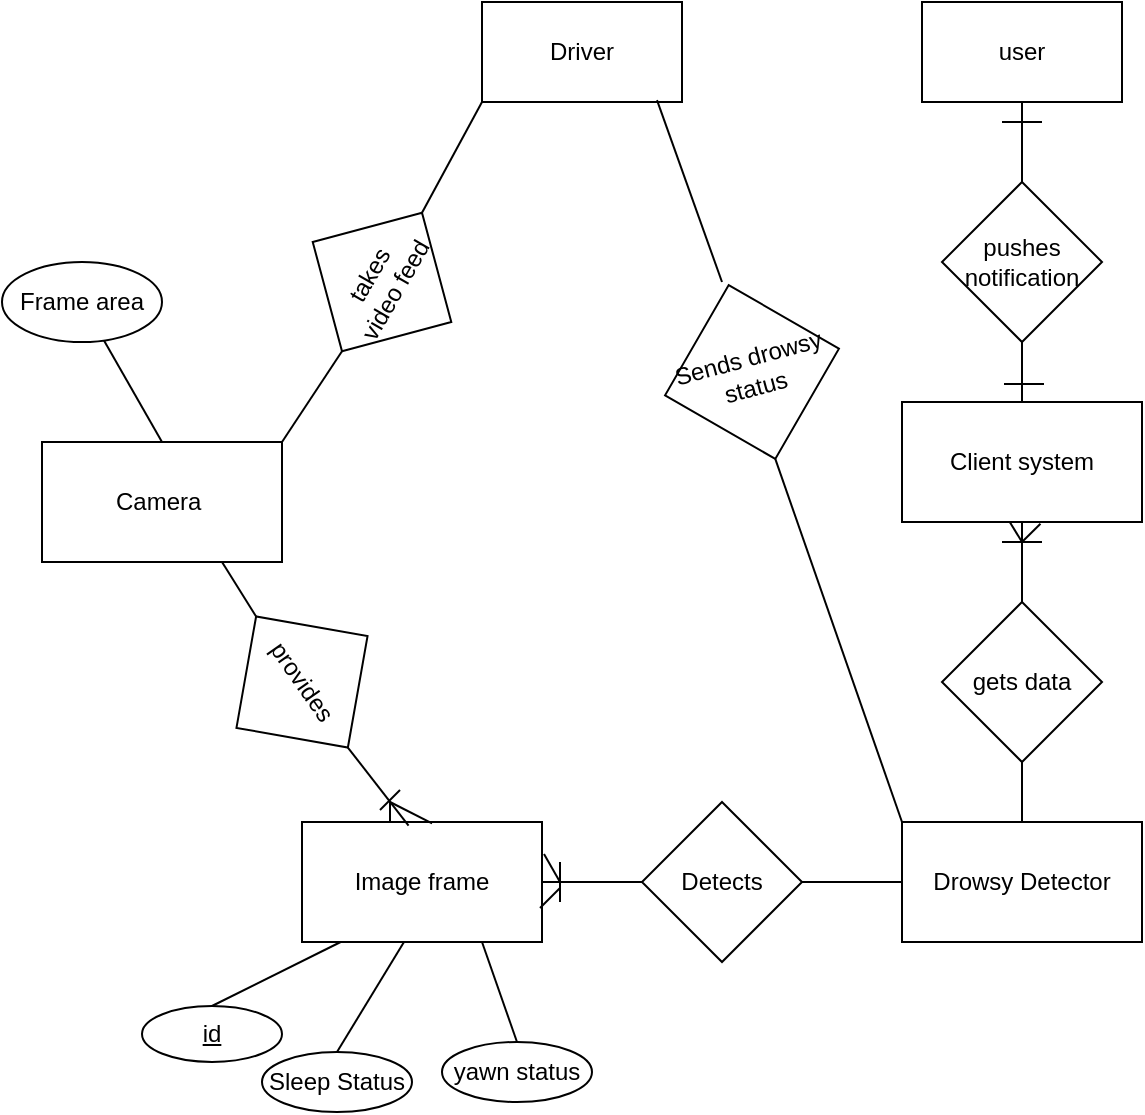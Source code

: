 <mxfile version="14.1.8" type="github">
  <diagram id="8_Z7mxx_kXca3jS-J0yV" name="Page-1">
    <mxGraphModel dx="1019" dy="475" grid="1" gridSize="10" guides="1" tooltips="1" connect="1" arrows="1" fold="1" page="1" pageScale="1" pageWidth="850" pageHeight="1100" math="0" shadow="0">
      <root>
        <mxCell id="0" />
        <mxCell id="1" parent="0" />
        <mxCell id="MXgVKCIoXuyAriWW6fJh-1" value="Camera&amp;nbsp;" style="rounded=0;whiteSpace=wrap;html=1;" vertex="1" parent="1">
          <mxGeometry x="100" y="240" width="120" height="60" as="geometry" />
        </mxCell>
        <mxCell id="MXgVKCIoXuyAriWW6fJh-2" value="Driver" style="rounded=0;whiteSpace=wrap;html=1;" vertex="1" parent="1">
          <mxGeometry x="320" y="20" width="100" height="50" as="geometry" />
        </mxCell>
        <mxCell id="MXgVKCIoXuyAriWW6fJh-3" value="Image frame" style="rounded=0;whiteSpace=wrap;html=1;" vertex="1" parent="1">
          <mxGeometry x="230" y="430" width="120" height="60" as="geometry" />
        </mxCell>
        <mxCell id="MXgVKCIoXuyAriWW6fJh-4" value="Frame area" style="ellipse;whiteSpace=wrap;html=1;" vertex="1" parent="1">
          <mxGeometry x="80" y="150" width="80" height="40" as="geometry" />
        </mxCell>
        <mxCell id="MXgVKCIoXuyAriWW6fJh-5" value="" style="endArrow=none;html=1;exitX=0.5;exitY=0;exitDx=0;exitDy=0;" edge="1" parent="1" source="MXgVKCIoXuyAriWW6fJh-1" target="MXgVKCIoXuyAriWW6fJh-4">
          <mxGeometry width="50" height="50" relative="1" as="geometry">
            <mxPoint x="120" y="200" as="sourcePoint" />
            <mxPoint x="170" y="150" as="targetPoint" />
          </mxGeometry>
        </mxCell>
        <mxCell id="MXgVKCIoXuyAriWW6fJh-9" value="takes&lt;br&gt;video feed&lt;br&gt;" style="rhombus;whiteSpace=wrap;html=1;rotation=-60;" vertex="1" parent="1">
          <mxGeometry x="230" y="120" width="80" height="80" as="geometry" />
        </mxCell>
        <mxCell id="MXgVKCIoXuyAriWW6fJh-11" value="" style="endArrow=none;html=1;exitX=1;exitY=0;exitDx=0;exitDy=0;entryX=0;entryY=0.5;entryDx=0;entryDy=0;" edge="1" parent="1" source="MXgVKCIoXuyAriWW6fJh-1" target="MXgVKCIoXuyAriWW6fJh-9">
          <mxGeometry width="50" height="50" relative="1" as="geometry">
            <mxPoint x="260" y="270" as="sourcePoint" />
            <mxPoint x="310" y="220" as="targetPoint" />
          </mxGeometry>
        </mxCell>
        <mxCell id="MXgVKCIoXuyAriWW6fJh-13" value="" style="endArrow=none;html=1;exitX=1;exitY=0.5;exitDx=0;exitDy=0;entryX=0;entryY=1;entryDx=0;entryDy=0;" edge="1" parent="1" source="MXgVKCIoXuyAriWW6fJh-9" target="MXgVKCIoXuyAriWW6fJh-2">
          <mxGeometry width="50" height="50" relative="1" as="geometry">
            <mxPoint x="360" y="150" as="sourcePoint" />
            <mxPoint x="410" y="100" as="targetPoint" />
          </mxGeometry>
        </mxCell>
        <mxCell id="MXgVKCIoXuyAriWW6fJh-14" value="provides" style="rhombus;whiteSpace=wrap;html=1;rotation=55;" vertex="1" parent="1">
          <mxGeometry x="190" y="320" width="80" height="80" as="geometry" />
        </mxCell>
        <mxCell id="MXgVKCIoXuyAriWW6fJh-16" value="" style="endArrow=none;html=1;exitX=1;exitY=0.5;exitDx=0;exitDy=0;entryX=0.444;entryY=0.031;entryDx=0;entryDy=0;entryPerimeter=0;" edge="1" parent="1" source="MXgVKCIoXuyAriWW6fJh-14" target="MXgVKCIoXuyAriWW6fJh-3">
          <mxGeometry width="50" height="50" relative="1" as="geometry">
            <mxPoint x="380" y="360" as="sourcePoint" />
            <mxPoint x="430" y="310" as="targetPoint" />
          </mxGeometry>
        </mxCell>
        <mxCell id="MXgVKCIoXuyAriWW6fJh-21" value="Drowsy Detector" style="rounded=0;whiteSpace=wrap;html=1;" vertex="1" parent="1">
          <mxGeometry x="530" y="430" width="120" height="60" as="geometry" />
        </mxCell>
        <mxCell id="MXgVKCIoXuyAriWW6fJh-22" value="Detects" style="rhombus;whiteSpace=wrap;html=1;rotation=0;" vertex="1" parent="1">
          <mxGeometry x="400" y="420" width="80" height="80" as="geometry" />
        </mxCell>
        <mxCell id="MXgVKCIoXuyAriWW6fJh-23" value="" style="endArrow=none;html=1;entryX=0;entryY=0.5;entryDx=0;entryDy=0;exitX=1;exitY=0.5;exitDx=0;exitDy=0;" edge="1" parent="1" source="MXgVKCIoXuyAriWW6fJh-3" target="MXgVKCIoXuyAriWW6fJh-22">
          <mxGeometry width="50" height="50" relative="1" as="geometry">
            <mxPoint x="510" y="270" as="sourcePoint" />
            <mxPoint x="560" y="220" as="targetPoint" />
          </mxGeometry>
        </mxCell>
        <mxCell id="MXgVKCIoXuyAriWW6fJh-24" value="" style="endArrow=none;html=1;exitX=1;exitY=0.5;exitDx=0;exitDy=0;entryX=0;entryY=0.5;entryDx=0;entryDy=0;" edge="1" parent="1" source="MXgVKCIoXuyAriWW6fJh-22" target="MXgVKCIoXuyAriWW6fJh-21">
          <mxGeometry width="50" height="50" relative="1" as="geometry">
            <mxPoint x="640" y="180" as="sourcePoint" />
            <mxPoint x="690" y="130" as="targetPoint" />
          </mxGeometry>
        </mxCell>
        <mxCell id="MXgVKCIoXuyAriWW6fJh-29" value="" style="endArrow=none;html=1;exitX=0.5;exitY=0;exitDx=0;exitDy=0;entryX=0.161;entryY=1;entryDx=0;entryDy=0;entryPerimeter=0;" edge="1" parent="1" source="MXgVKCIoXuyAriWW6fJh-36" target="MXgVKCIoXuyAriWW6fJh-3">
          <mxGeometry width="50" height="50" relative="1" as="geometry">
            <mxPoint x="170" y="500" as="sourcePoint" />
            <mxPoint x="450" y="290" as="targetPoint" />
          </mxGeometry>
        </mxCell>
        <mxCell id="MXgVKCIoXuyAriWW6fJh-36" value="id" style="ellipse;whiteSpace=wrap;html=1;align=center;fontStyle=4;" vertex="1" parent="1">
          <mxGeometry x="150" y="522" width="70" height="28" as="geometry" />
        </mxCell>
        <mxCell id="MXgVKCIoXuyAriWW6fJh-39" value="" style="endArrow=none;html=1;entryX=0.75;entryY=1;entryDx=0;entryDy=0;exitX=0;exitY=0.5;exitDx=0;exitDy=0;" edge="1" parent="1" source="MXgVKCIoXuyAriWW6fJh-14" target="MXgVKCIoXuyAriWW6fJh-1">
          <mxGeometry width="50" height="50" relative="1" as="geometry">
            <mxPoint x="160" y="340" as="sourcePoint" />
            <mxPoint x="230" y="340" as="targetPoint" />
          </mxGeometry>
        </mxCell>
        <mxCell id="MXgVKCIoXuyAriWW6fJh-41" value="" style="endArrow=none;html=1;exitX=0.5;exitY=0;exitDx=0;exitDy=0;" edge="1" parent="1" source="MXgVKCIoXuyAriWW6fJh-42">
          <mxGeometry width="50" height="50" relative="1" as="geometry">
            <mxPoint x="260" y="540" as="sourcePoint" />
            <mxPoint x="281" y="490" as="targetPoint" />
          </mxGeometry>
        </mxCell>
        <mxCell id="MXgVKCIoXuyAriWW6fJh-42" value="Sleep Status" style="ellipse;whiteSpace=wrap;html=1;align=center;" vertex="1" parent="1">
          <mxGeometry x="210" y="545" width="75" height="30" as="geometry" />
        </mxCell>
        <mxCell id="MXgVKCIoXuyAriWW6fJh-43" value="yawn status" style="ellipse;whiteSpace=wrap;html=1;align=center;" vertex="1" parent="1">
          <mxGeometry x="300" y="540" width="75" height="30" as="geometry" />
        </mxCell>
        <mxCell id="MXgVKCIoXuyAriWW6fJh-44" value="" style="endArrow=none;html=1;entryX=0.75;entryY=1;entryDx=0;entryDy=0;exitX=0.5;exitY=0;exitDx=0;exitDy=0;" edge="1" parent="1" source="MXgVKCIoXuyAriWW6fJh-43" target="MXgVKCIoXuyAriWW6fJh-3">
          <mxGeometry width="50" height="50" relative="1" as="geometry">
            <mxPoint x="330" y="530" as="sourcePoint" />
            <mxPoint x="380" y="480" as="targetPoint" />
          </mxGeometry>
        </mxCell>
        <mxCell id="MXgVKCIoXuyAriWW6fJh-45" value="" style="endArrow=none;html=1;exitX=0.5;exitY=0;exitDx=0;exitDy=0;" edge="1" parent="1" source="MXgVKCIoXuyAriWW6fJh-46">
          <mxGeometry width="50" height="50" relative="1" as="geometry">
            <mxPoint x="540" y="380" as="sourcePoint" />
            <mxPoint x="590" y="330" as="targetPoint" />
          </mxGeometry>
        </mxCell>
        <mxCell id="MXgVKCIoXuyAriWW6fJh-47" value="Client system" style="rounded=0;whiteSpace=wrap;html=1;" vertex="1" parent="1">
          <mxGeometry x="530" y="220" width="120" height="60" as="geometry" />
        </mxCell>
        <mxCell id="MXgVKCIoXuyAriWW6fJh-48" value="" style="endArrow=none;html=1;exitX=0.5;exitY=0;exitDx=0;exitDy=0;" edge="1" parent="1" source="MXgVKCIoXuyAriWW6fJh-46" target="MXgVKCIoXuyAriWW6fJh-47">
          <mxGeometry width="50" height="50" relative="1" as="geometry">
            <mxPoint x="580" y="250" as="sourcePoint" />
            <mxPoint x="630" y="200" as="targetPoint" />
          </mxGeometry>
        </mxCell>
        <mxCell id="MXgVKCIoXuyAriWW6fJh-49" value="user" style="rounded=0;whiteSpace=wrap;html=1;" vertex="1" parent="1">
          <mxGeometry x="540" y="20" width="100" height="50" as="geometry" />
        </mxCell>
        <mxCell id="MXgVKCIoXuyAriWW6fJh-46" value="gets data" style="rhombus;whiteSpace=wrap;html=1;" vertex="1" parent="1">
          <mxGeometry x="550" y="320" width="80" height="80" as="geometry" />
        </mxCell>
        <mxCell id="MXgVKCIoXuyAriWW6fJh-50" value="" style="endArrow=none;html=1;exitX=0.5;exitY=0;exitDx=0;exitDy=0;" edge="1" parent="1" source="MXgVKCIoXuyAriWW6fJh-21" target="MXgVKCIoXuyAriWW6fJh-46">
          <mxGeometry width="50" height="50" relative="1" as="geometry">
            <mxPoint x="590" y="430" as="sourcePoint" />
            <mxPoint x="590" y="330" as="targetPoint" />
          </mxGeometry>
        </mxCell>
        <mxCell id="MXgVKCIoXuyAriWW6fJh-51" value="" style="endArrow=none;html=1;entryX=0.5;entryY=1;entryDx=0;entryDy=0;" edge="1" parent="1" source="MXgVKCIoXuyAriWW6fJh-47" target="MXgVKCIoXuyAriWW6fJh-49">
          <mxGeometry width="50" height="50" relative="1" as="geometry">
            <mxPoint x="600" y="140" as="sourcePoint" />
            <mxPoint x="650" y="90" as="targetPoint" />
          </mxGeometry>
        </mxCell>
        <mxCell id="MXgVKCIoXuyAriWW6fJh-52" value="pushes notification" style="rhombus;whiteSpace=wrap;html=1;" vertex="1" parent="1">
          <mxGeometry x="550" y="110" width="80" height="80" as="geometry" />
        </mxCell>
        <mxCell id="MXgVKCIoXuyAriWW6fJh-54" value="" style="endArrow=none;html=1;exitX=0;exitY=0;exitDx=0;exitDy=0;entryX=0.5;entryY=1;entryDx=0;entryDy=0;" edge="1" parent="1" source="MXgVKCIoXuyAriWW6fJh-21" target="MXgVKCIoXuyAriWW6fJh-55">
          <mxGeometry width="50" height="50" relative="1" as="geometry">
            <mxPoint x="410" y="250" as="sourcePoint" />
            <mxPoint x="460" y="250" as="targetPoint" />
          </mxGeometry>
        </mxCell>
        <mxCell id="MXgVKCIoXuyAriWW6fJh-55" value="Sends drowsy status" style="rhombus;whiteSpace=wrap;html=1;rotation=-15;" vertex="1" parent="1">
          <mxGeometry x="410" y="160" width="90" height="90" as="geometry" />
        </mxCell>
        <mxCell id="MXgVKCIoXuyAriWW6fJh-56" value="" style="endArrow=none;html=1;entryX=0.875;entryY=0.982;entryDx=0;entryDy=0;entryPerimeter=0;" edge="1" parent="1" target="MXgVKCIoXuyAriWW6fJh-2">
          <mxGeometry width="50" height="50" relative="1" as="geometry">
            <mxPoint x="440" y="160" as="sourcePoint" />
            <mxPoint x="430" y="100" as="targetPoint" />
          </mxGeometry>
        </mxCell>
        <mxCell id="MXgVKCIoXuyAriWW6fJh-57" value="" style="endArrow=none;html=1;" edge="1" parent="1">
          <mxGeometry width="50" height="50" relative="1" as="geometry">
            <mxPoint x="580" y="290" as="sourcePoint" />
            <mxPoint x="600" y="290" as="targetPoint" />
          </mxGeometry>
        </mxCell>
        <mxCell id="MXgVKCIoXuyAriWW6fJh-60" value="" style="endArrow=none;html=1;exitX=0.449;exitY=1;exitDx=0;exitDy=0;exitPerimeter=0;" edge="1" parent="1" source="MXgVKCIoXuyAriWW6fJh-47">
          <mxGeometry width="50" height="50" relative="1" as="geometry">
            <mxPoint x="530" y="330" as="sourcePoint" />
            <mxPoint x="590" y="290" as="targetPoint" />
          </mxGeometry>
        </mxCell>
        <mxCell id="MXgVKCIoXuyAriWW6fJh-61" value="" style="endArrow=none;html=1;entryX=0.577;entryY=1.015;entryDx=0;entryDy=0;entryPerimeter=0;" edge="1" parent="1" target="MXgVKCIoXuyAriWW6fJh-47">
          <mxGeometry width="50" height="50" relative="1" as="geometry">
            <mxPoint x="590" y="290" as="sourcePoint" />
            <mxPoint x="670" y="290" as="targetPoint" />
          </mxGeometry>
        </mxCell>
        <mxCell id="MXgVKCIoXuyAriWW6fJh-63" value="" style="endArrow=none;html=1;" edge="1" parent="1">
          <mxGeometry width="50" height="50" relative="1" as="geometry">
            <mxPoint x="580" y="80" as="sourcePoint" />
            <mxPoint x="600" y="80" as="targetPoint" />
          </mxGeometry>
        </mxCell>
        <mxCell id="MXgVKCIoXuyAriWW6fJh-64" value="" style="endArrow=none;html=1;" edge="1" parent="1">
          <mxGeometry width="50" height="50" relative="1" as="geometry">
            <mxPoint x="581" y="211" as="sourcePoint" />
            <mxPoint x="601" y="211" as="targetPoint" />
          </mxGeometry>
        </mxCell>
        <mxCell id="MXgVKCIoXuyAriWW6fJh-70" value="" style="endArrow=none;html=1;" edge="1" parent="1">
          <mxGeometry width="50" height="50" relative="1" as="geometry">
            <mxPoint x="274" y="430" as="sourcePoint" />
            <mxPoint x="274" y="420" as="targetPoint" />
          </mxGeometry>
        </mxCell>
        <mxCell id="MXgVKCIoXuyAriWW6fJh-71" value="" style="endArrow=none;html=1;entryX=0.592;entryY=0.012;entryDx=0;entryDy=0;entryPerimeter=0;" edge="1" parent="1">
          <mxGeometry width="50" height="50" relative="1" as="geometry">
            <mxPoint x="274" y="420" as="sourcePoint" />
            <mxPoint x="295.04" y="430.72" as="targetPoint" />
          </mxGeometry>
        </mxCell>
        <mxCell id="MXgVKCIoXuyAriWW6fJh-73" value="" style="endArrow=none;html=1;" edge="1" parent="1">
          <mxGeometry width="50" height="50" relative="1" as="geometry">
            <mxPoint x="269" y="424" as="sourcePoint" />
            <mxPoint x="279" y="414" as="targetPoint" />
          </mxGeometry>
        </mxCell>
        <mxCell id="MXgVKCIoXuyAriWW6fJh-74" value="" style="endArrow=none;html=1;" edge="1" parent="1">
          <mxGeometry width="50" height="50" relative="1" as="geometry">
            <mxPoint x="359" y="470" as="sourcePoint" />
            <mxPoint x="359" y="450" as="targetPoint" />
          </mxGeometry>
        </mxCell>
        <mxCell id="MXgVKCIoXuyAriWW6fJh-77" value="" style="endArrow=none;html=1;exitX=1;exitY=0.25;exitDx=0;exitDy=0;" edge="1" parent="1">
          <mxGeometry width="50" height="50" relative="1" as="geometry">
            <mxPoint x="351" y="446" as="sourcePoint" />
            <mxPoint x="359" y="460" as="targetPoint" />
          </mxGeometry>
        </mxCell>
        <mxCell id="MXgVKCIoXuyAriWW6fJh-79" value="" style="endArrow=none;html=1;" edge="1" parent="1">
          <mxGeometry width="50" height="50" relative="1" as="geometry">
            <mxPoint x="349" y="473" as="sourcePoint" />
            <mxPoint x="359" y="463" as="targetPoint" />
            <Array as="points" />
          </mxGeometry>
        </mxCell>
      </root>
    </mxGraphModel>
  </diagram>
</mxfile>

